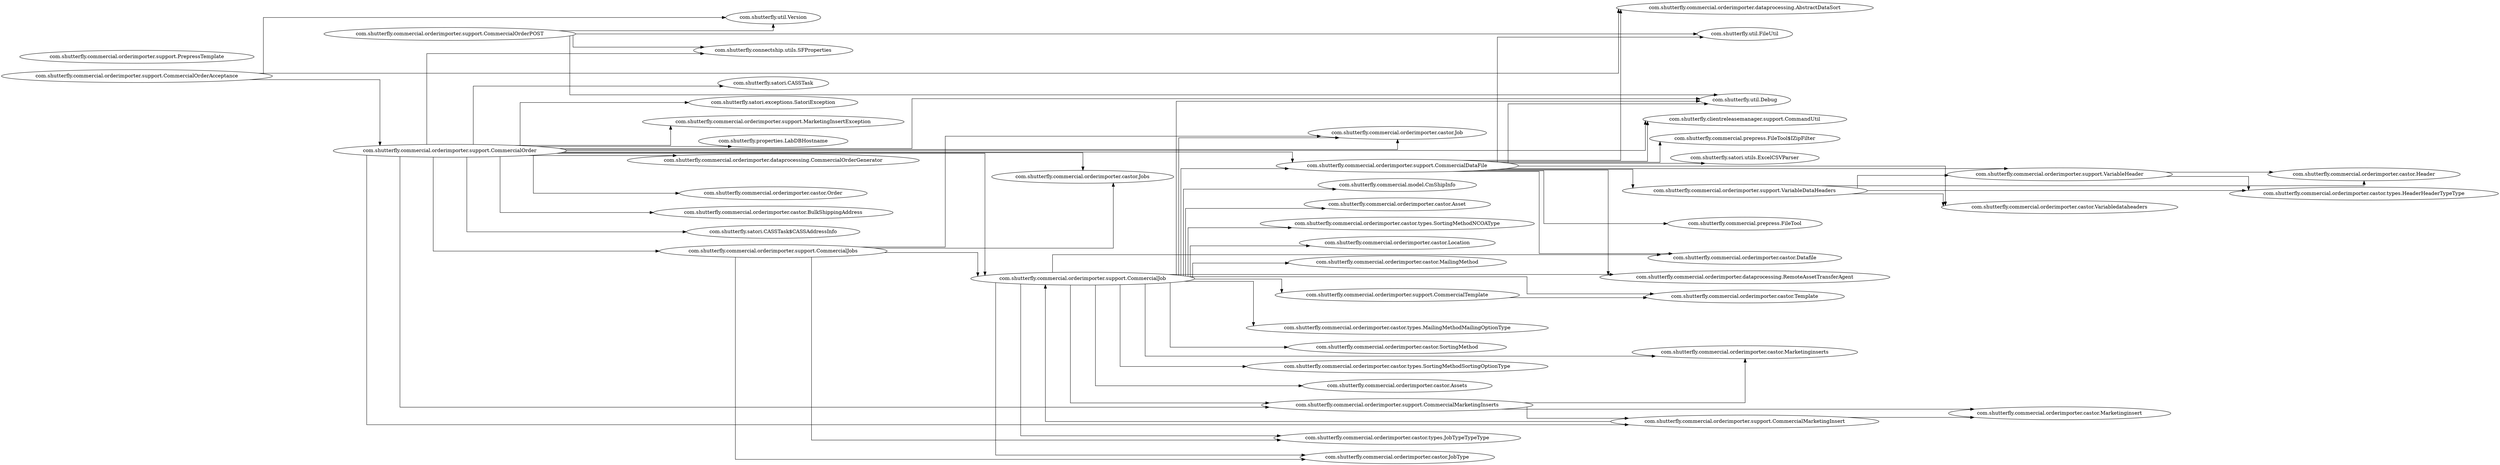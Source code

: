 digraph dependencyGraph {
 concentrate=true;
 rankdir="LR"; 
ranksep="2.0";
"com.shutterfly.commercial.orderimporter.support.CommercialDataFile"; 
"com.shutterfly.commercial.orderimporter.support.CommercialDataFile"->"com.shutterfly.commercial.orderimporter.castor.Datafile";
"com.shutterfly.commercial.orderimporter.support.CommercialDataFile"->"com.shutterfly.satori.utils.ExcelCSVParser";
"com.shutterfly.commercial.orderimporter.support.CommercialDataFile"->"com.shutterfly.commercial.orderimporter.support.VariableDataHeaders";
"com.shutterfly.commercial.orderimporter.support.CommercialDataFile"->"com.shutterfly.commercial.orderimporter.support.VariableHeader";
"com.shutterfly.commercial.orderimporter.support.CommercialDataFile"->"com.shutterfly.commercial.orderimporter.castor.Variabledataheaders";
"com.shutterfly.commercial.orderimporter.support.CommercialDataFile"->"com.shutterfly.commercial.orderimporter.dataprocessing.AbstractDataSort";
"com.shutterfly.commercial.orderimporter.support.CommercialDataFile"->"com.shutterfly.clientreleasemanager.support.CommandUtil";
"com.shutterfly.commercial.orderimporter.support.CommercialDataFile"->"com.shutterfly.commercial.orderimporter.dataprocessing.RemoteAssetTransferAgent";
"com.shutterfly.commercial.orderimporter.support.CommercialDataFile"->"com.shutterfly.commercial.prepress.FileTool";
"com.shutterfly.commercial.orderimporter.support.CommercialDataFile"->"com.shutterfly.commercial.prepress.FileTool$IZipFilter";
"com.shutterfly.commercial.orderimporter.support.CommercialDataFile"->"com.shutterfly.util.FileUtil";
"com.shutterfly.commercial.orderimporter.support.CommercialDataFile"->"com.shutterfly.util.Debug";
"com.shutterfly.commercial.orderimporter.support.CommercialJob"; 
"com.shutterfly.commercial.orderimporter.support.CommercialJob"->"com.shutterfly.commercial.orderimporter.castor.Job";
"com.shutterfly.commercial.orderimporter.support.CommercialJob"->"com.shutterfly.commercial.model.CmShipInfo";
"com.shutterfly.commercial.orderimporter.support.CommercialJob"->"com.shutterfly.commercial.orderimporter.castor.Asset";
"com.shutterfly.commercial.orderimporter.support.CommercialJob"->"com.shutterfly.commercial.orderimporter.support.CommercialDataFile";
"com.shutterfly.commercial.orderimporter.support.CommercialJob"->"com.shutterfly.commercial.orderimporter.support.CommercialTemplate";
"com.shutterfly.commercial.orderimporter.support.CommercialJob"->"com.shutterfly.commercial.orderimporter.support.CommercialMarketingInserts";
"com.shutterfly.commercial.orderimporter.support.CommercialJob"->"com.shutterfly.commercial.orderimporter.castor.Template";
"com.shutterfly.commercial.orderimporter.support.CommercialJob"->"com.shutterfly.commercial.orderimporter.castor.Marketinginserts";
"com.shutterfly.commercial.orderimporter.support.CommercialJob"->"com.shutterfly.commercial.orderimporter.castor.Datafile";
"com.shutterfly.commercial.orderimporter.support.CommercialJob"->"com.shutterfly.commercial.orderimporter.castor.MailingMethod";
"com.shutterfly.commercial.orderimporter.support.CommercialJob"->"com.shutterfly.commercial.orderimporter.castor.types.MailingMethodMailingOptionType";
"com.shutterfly.commercial.orderimporter.support.CommercialJob"->"com.shutterfly.commercial.orderimporter.castor.SortingMethod";
"com.shutterfly.commercial.orderimporter.support.CommercialJob"->"com.shutterfly.commercial.orderimporter.castor.types.SortingMethodSortingOptionType";
"com.shutterfly.commercial.orderimporter.support.CommercialJob"->"com.shutterfly.commercial.orderimporter.castor.Assets";
"com.shutterfly.commercial.orderimporter.support.CommercialJob"->"com.shutterfly.commercial.orderimporter.castor.types.SortingMethodNCOAType";
"com.shutterfly.commercial.orderimporter.support.CommercialJob"->"com.shutterfly.commercial.orderimporter.castor.types.JobTypeTypeType";
"com.shutterfly.commercial.orderimporter.support.CommercialJob"->"com.shutterfly.commercial.orderimporter.castor.JobType";
"com.shutterfly.commercial.orderimporter.support.CommercialJob"->"com.shutterfly.commercial.orderimporter.dataprocessing.RemoteAssetTransferAgent";
"com.shutterfly.commercial.orderimporter.support.CommercialJob"->"com.shutterfly.util.Debug";
"com.shutterfly.commercial.orderimporter.support.CommercialJob"->"com.shutterfly.commercial.orderimporter.castor.Location";
"com.shutterfly.commercial.orderimporter.support.CommercialJobs"; 
"com.shutterfly.commercial.orderimporter.support.CommercialJobs"->"com.shutterfly.commercial.orderimporter.castor.Jobs";
"com.shutterfly.commercial.orderimporter.support.CommercialJobs"->"com.shutterfly.commercial.orderimporter.support.CommercialJob";
"com.shutterfly.commercial.orderimporter.support.CommercialJobs"->"com.shutterfly.commercial.orderimporter.castor.Job";
"com.shutterfly.commercial.orderimporter.support.CommercialJobs"->"com.shutterfly.commercial.orderimporter.castor.JobType";
"com.shutterfly.commercial.orderimporter.support.CommercialJobs"->"com.shutterfly.commercial.orderimporter.castor.types.JobTypeTypeType";
"com.shutterfly.commercial.orderimporter.support.CommercialMarketingInsert"; 
"com.shutterfly.commercial.orderimporter.support.CommercialMarketingInsert"->"com.shutterfly.commercial.orderimporter.castor.Marketinginsert";
"com.shutterfly.commercial.orderimporter.support.CommercialMarketingInsert"->"com.shutterfly.commercial.orderimporter.support.CommercialJob";
"com.shutterfly.commercial.orderimporter.support.CommercialMarketingInserts"; 
"com.shutterfly.commercial.orderimporter.support.CommercialMarketingInserts"->"com.shutterfly.commercial.orderimporter.castor.Marketinginserts";
"com.shutterfly.commercial.orderimporter.support.CommercialMarketingInserts"->"com.shutterfly.commercial.orderimporter.support.CommercialMarketingInsert";
"com.shutterfly.commercial.orderimporter.support.CommercialMarketingInserts"->"com.shutterfly.commercial.orderimporter.castor.Marketinginsert";
"com.shutterfly.commercial.orderimporter.support.CommercialOrder"; 
"com.shutterfly.commercial.orderimporter.support.CommercialOrder"->"com.shutterfly.commercial.orderimporter.castor.Order";
"com.shutterfly.commercial.orderimporter.support.CommercialOrder"->"com.shutterfly.commercial.orderimporter.support.CommercialJob";
"com.shutterfly.commercial.orderimporter.support.CommercialOrder"->"com.shutterfly.commercial.orderimporter.support.CommercialMarketingInsert";
"com.shutterfly.commercial.orderimporter.support.CommercialOrder"->"com.shutterfly.commercial.orderimporter.castor.BulkShippingAddress";
"com.shutterfly.commercial.orderimporter.support.CommercialOrder"->"com.shutterfly.satori.CASSTask$CASSAddressInfo";
"com.shutterfly.commercial.orderimporter.support.CommercialOrder"->"com.shutterfly.satori.CASSTask";
"com.shutterfly.commercial.orderimporter.support.CommercialOrder"->"com.shutterfly.satori.exceptions.SatoriException";
"com.shutterfly.commercial.orderimporter.support.CommercialOrder"->"com.shutterfly.commercial.orderimporter.support.CommercialDataFile";
"com.shutterfly.commercial.orderimporter.support.CommercialOrder"->"com.shutterfly.commercial.orderimporter.support.CommercialJobs";
"com.shutterfly.commercial.orderimporter.support.CommercialOrder"->"com.shutterfly.commercial.orderimporter.castor.Jobs";
"com.shutterfly.commercial.orderimporter.support.CommercialOrder"->"com.shutterfly.commercial.orderimporter.support.MarketingInsertException";
"com.shutterfly.commercial.orderimporter.support.CommercialOrder"->"com.shutterfly.clientreleasemanager.support.CommandUtil";
"com.shutterfly.commercial.orderimporter.support.CommercialOrder"->"com.shutterfly.commercial.orderimporter.support.CommercialMarketingInserts";
"com.shutterfly.commercial.orderimporter.support.CommercialOrder"->"com.shutterfly.commercial.orderimporter.castor.Job";
"com.shutterfly.commercial.orderimporter.support.CommercialOrder"->"com.shutterfly.util.Debug";
"com.shutterfly.commercial.orderimporter.support.CommercialOrder"->"com.shutterfly.properties.LabDBHostname";
"com.shutterfly.commercial.orderimporter.support.CommercialOrder"->"com.shutterfly.connectship.utils.SFProperties";
"com.shutterfly.commercial.orderimporter.support.CommercialOrder"->"com.shutterfly.commercial.orderimporter.dataprocessing.CommercialOrderGenerator";
"com.shutterfly.commercial.orderimporter.support.CommercialOrderAcceptance"; 
"com.shutterfly.commercial.orderimporter.support.CommercialOrderAcceptance"->"com.shutterfly.commercial.orderimporter.support.CommercialOrder";
"com.shutterfly.commercial.orderimporter.support.CommercialOrderAcceptance"->"com.shutterfly.util.Version";
"com.shutterfly.commercial.orderimporter.support.CommercialOrderAcceptance"->"com.shutterfly.commercial.orderimporter.dataprocessing.AbstractDataSort";
"com.shutterfly.commercial.orderimporter.support.CommercialOrderPOST"; 
"com.shutterfly.commercial.orderimporter.support.CommercialOrderPOST"->"com.shutterfly.connectship.utils.SFProperties";
"com.shutterfly.commercial.orderimporter.support.CommercialOrderPOST"->"com.shutterfly.util.Version";
"com.shutterfly.commercial.orderimporter.support.CommercialOrderPOST"->"com.shutterfly.util.Debug";
"com.shutterfly.commercial.orderimporter.support.CommercialOrderPOST"->"com.shutterfly.util.FileUtil";
"com.shutterfly.commercial.orderimporter.support.CommercialTemplate"; 
"com.shutterfly.commercial.orderimporter.support.CommercialTemplate"->"com.shutterfly.commercial.orderimporter.castor.Template";
"com.shutterfly.commercial.orderimporter.support.MarketingInsertException"; 
"com.shutterfly.commercial.orderimporter.support.PrepressTemplate"; 
"com.shutterfly.commercial.orderimporter.support.VariableDataHeaders"; 
"com.shutterfly.commercial.orderimporter.support.VariableDataHeaders"->"com.shutterfly.commercial.orderimporter.castor.Variabledataheaders";
"com.shutterfly.commercial.orderimporter.support.VariableDataHeaders"->"com.shutterfly.commercial.orderimporter.support.VariableHeader";
"com.shutterfly.commercial.orderimporter.support.VariableDataHeaders"->"com.shutterfly.commercial.orderimporter.castor.Header";
"com.shutterfly.commercial.orderimporter.support.VariableDataHeaders"->"com.shutterfly.commercial.orderimporter.castor.types.HeaderHeaderTypeType";
"com.shutterfly.commercial.orderimporter.support.VariableHeader"; 
"com.shutterfly.commercial.orderimporter.support.VariableHeader"->"com.shutterfly.commercial.orderimporter.castor.Header";
"com.shutterfly.commercial.orderimporter.support.VariableHeader"->"com.shutterfly.commercial.orderimporter.castor.types.HeaderHeaderTypeType";
splines="ortho";
}